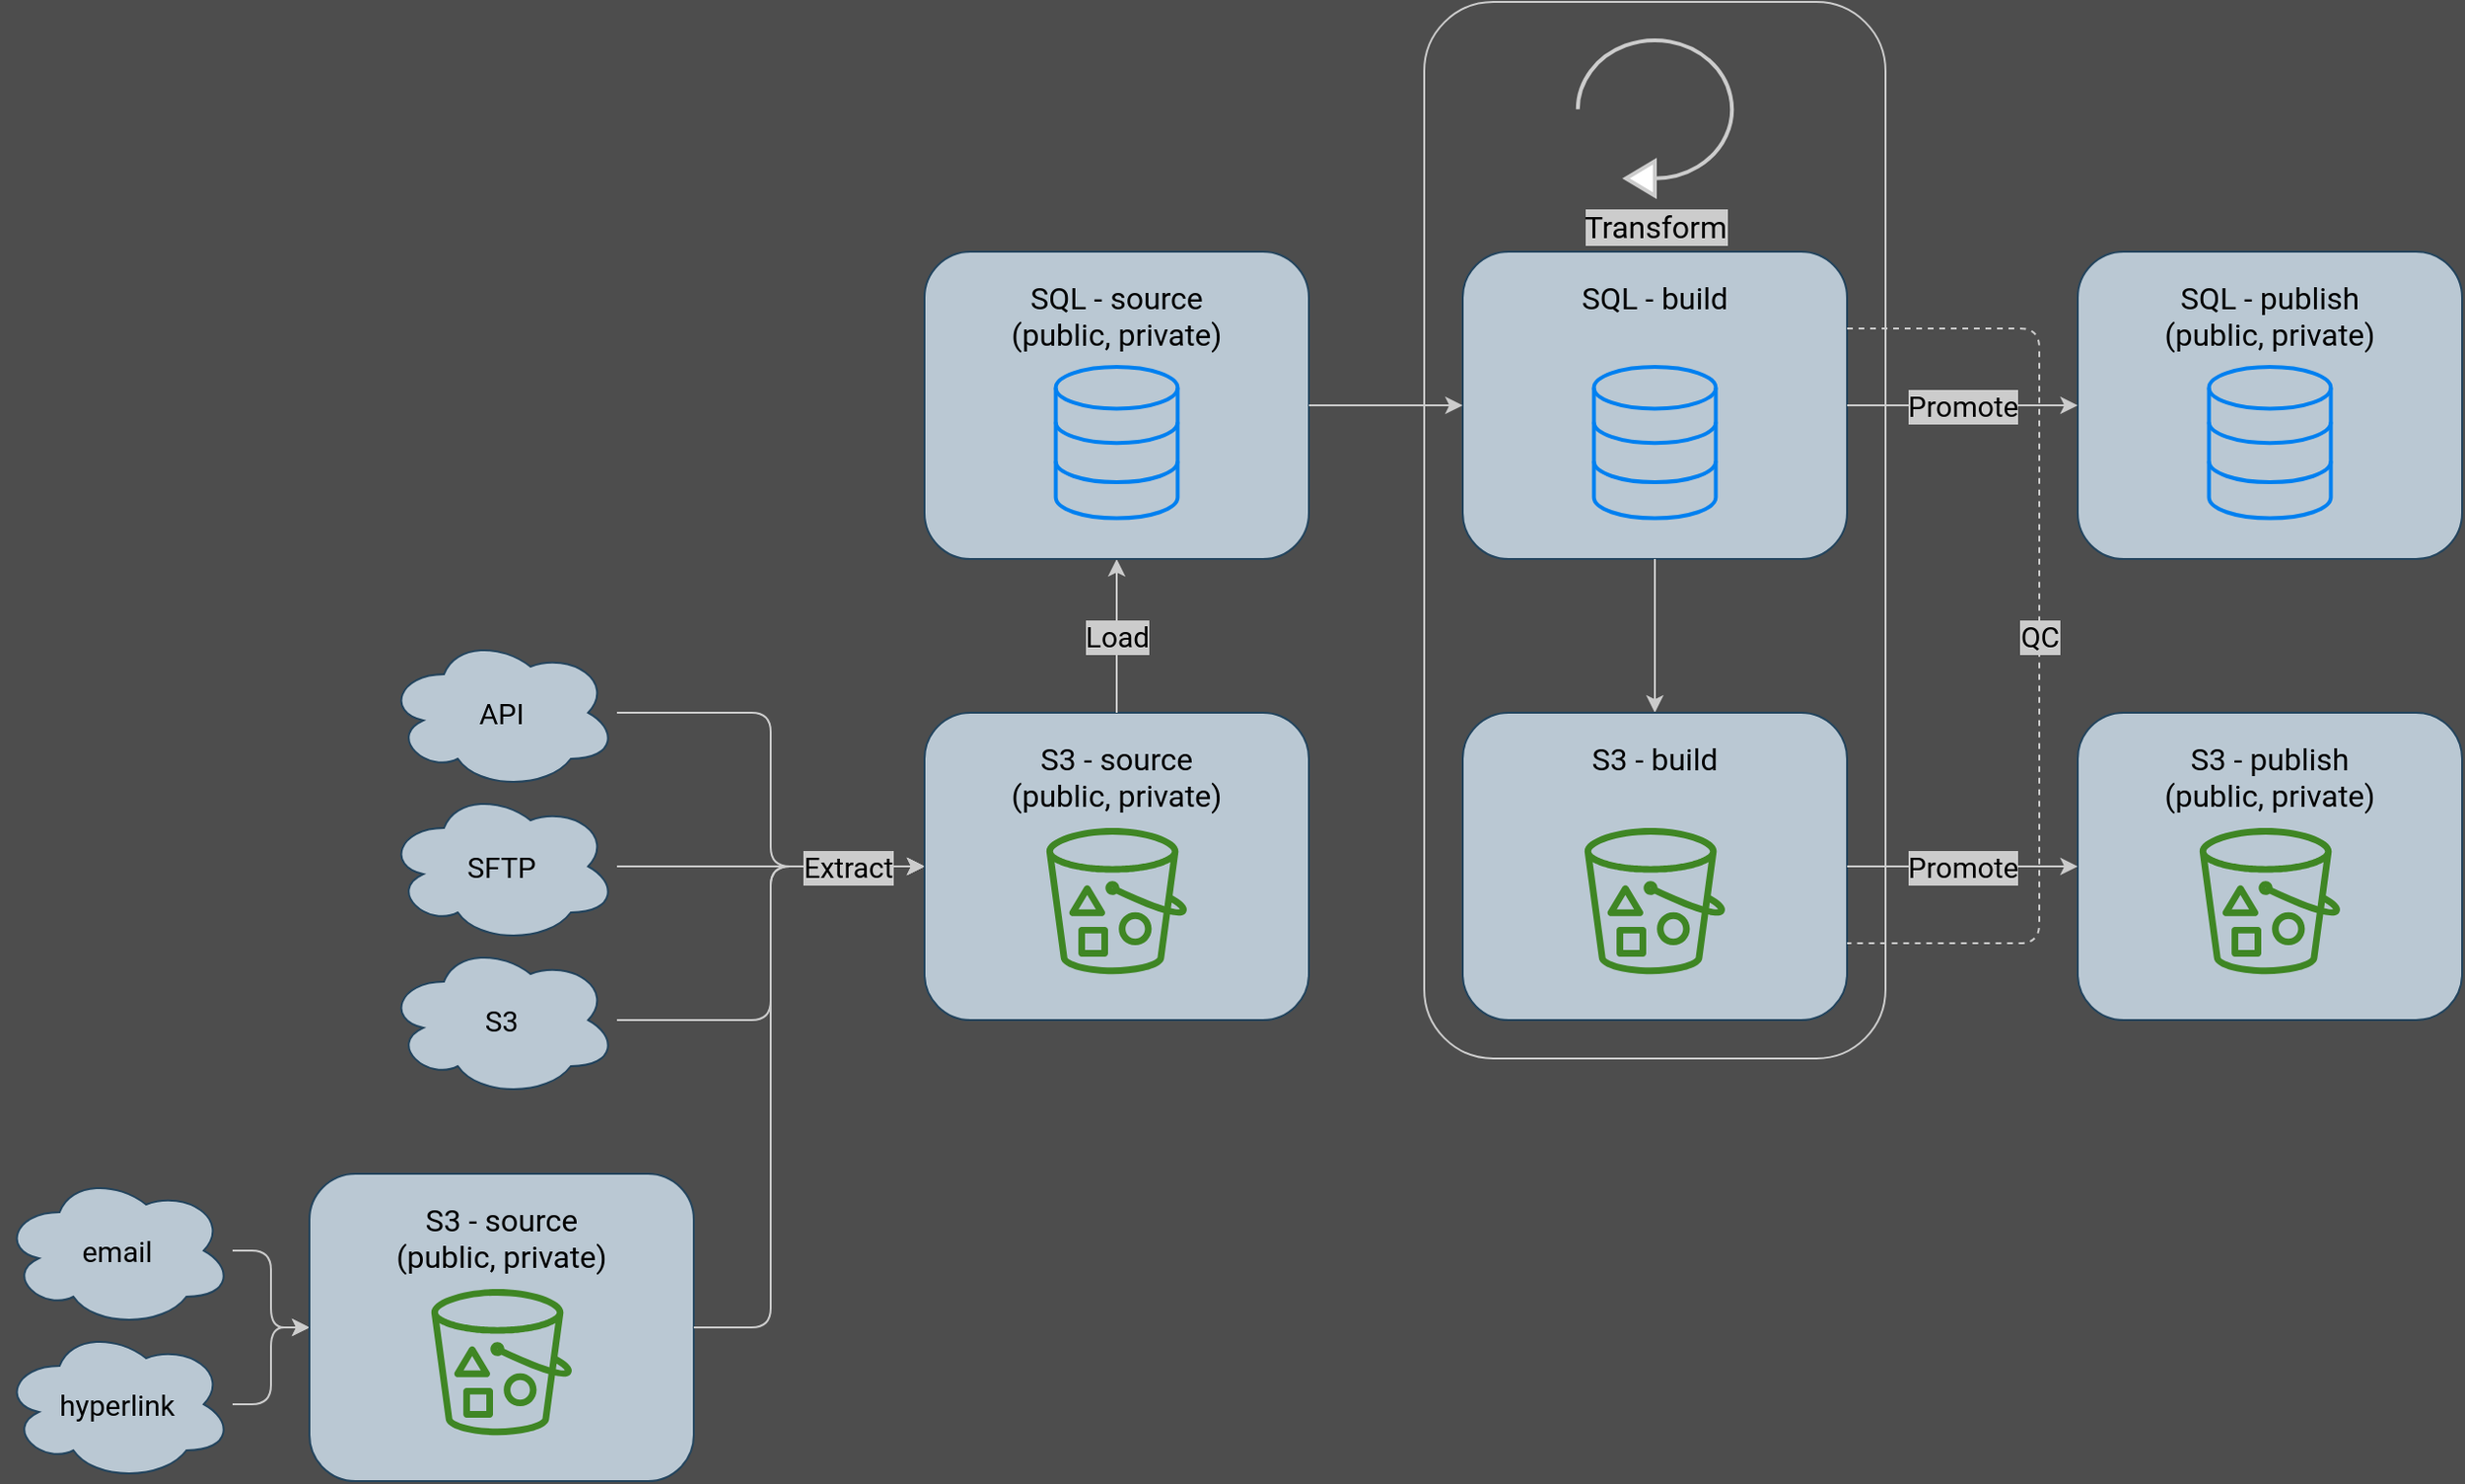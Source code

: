<mxfile scale="1" border="40">
    <diagram id="ZGiubuzTnFsMa45nnlA5" name="Page-1">
        <mxGraphModel dx="1838" dy="851" grid="0" gridSize="10" guides="1" tooltips="1" connect="1" arrows="1" fold="1" page="1" pageScale="1" pageWidth="1600" pageHeight="900" background="#4D4D4D" math="0" shadow="0">
            <root>
                <mxCell id="0"/>
                <mxCell id="1" parent="0"/>
                <mxCell id="311" value="" style="rounded=1;whiteSpace=wrap;html=1;fontFamily=Roboto;fontSource=https%3A%2F%2Ffonts.googleapis.com%2Fcss%3Ffamily%3DRoboto;fontSize=15;fontColor=#000000;fillColor=none;strokeColor=#CCCCCC;" parent="1" vertex="1">
                    <mxGeometry x="900" y="65" width="240" height="550" as="geometry"/>
                </mxCell>
                <mxCell id="293" style="edgeStyle=orthogonalEdgeStyle;shape=connector;rounded=1;html=1;entryX=0;entryY=0.5;entryDx=0;entryDy=0;labelBackgroundColor=default;strokeColor=#CCCCCC;fontFamily=Roboto;fontSource=https%3A%2F%2Ffonts.googleapis.com%2Fcss%3Ffamily%3DRoboto;fontSize=15;fontColor=#000000;endArrow=classic;" parent="1" source="29" target="152" edge="1">
                    <mxGeometry relative="1" as="geometry">
                        <Array as="points">
                            <mxPoint x="560" y="435"/>
                            <mxPoint x="560" y="515"/>
                        </Array>
                    </mxGeometry>
                </mxCell>
                <mxCell id="29" value="API" style="ellipse;shape=cloud;whiteSpace=wrap;html=1;fontSize=15;fillColor=#bac8d3;strokeColor=#23445d;fontFamily=Roboto;fontSource=https%3A%2F%2Ffonts.googleapis.com%2Fcss%3Ffamily%3DRoboto;" parent="1" vertex="1">
                    <mxGeometry x="360" y="395" width="120" height="80" as="geometry"/>
                </mxCell>
                <mxCell id="297" style="edgeStyle=orthogonalEdgeStyle;shape=connector;rounded=1;html=1;entryX=0;entryY=0.5;entryDx=0;entryDy=0;labelBackgroundColor=default;strokeColor=#CCCCCC;fontFamily=Roboto;fontSource=https%3A%2F%2Ffonts.googleapis.com%2Fcss%3Ffamily%3DRoboto;fontSize=15;fontColor=#000000;endArrow=classic;" parent="1" source="35" target="282" edge="1">
                    <mxGeometry relative="1" as="geometry"/>
                </mxCell>
                <mxCell id="35" value="email" style="ellipse;shape=cloud;whiteSpace=wrap;html=1;fontSize=15;fillColor=#bac8d3;strokeColor=#23445d;fontFamily=Roboto;fontSource=https%3A%2F%2Ffonts.googleapis.com%2Fcss%3Ffamily%3DRoboto;" parent="1" vertex="1">
                    <mxGeometry x="160" y="675.0" width="120" height="80" as="geometry"/>
                </mxCell>
                <mxCell id="299" style="edgeStyle=orthogonalEdgeStyle;shape=connector;rounded=1;html=1;entryX=0;entryY=0.5;entryDx=0;entryDy=0;labelBackgroundColor=default;strokeColor=#CCCCCC;fontFamily=Roboto;fontSource=https%3A%2F%2Ffonts.googleapis.com%2Fcss%3Ffamily%3DRoboto;fontSize=15;fontColor=#000000;endArrow=classic;" parent="1" source="36" target="282" edge="1">
                    <mxGeometry relative="1" as="geometry"/>
                </mxCell>
                <mxCell id="36" value="hyperlink" style="ellipse;shape=cloud;whiteSpace=wrap;html=1;fontSize=15;fillColor=#bac8d3;strokeColor=#23445d;fontFamily=Roboto;fontSource=https%3A%2F%2Ffonts.googleapis.com%2Fcss%3Ffamily%3DRoboto;" parent="1" vertex="1">
                    <mxGeometry x="160" y="755.0" width="120" height="80" as="geometry"/>
                </mxCell>
                <mxCell id="294" style="edgeStyle=orthogonalEdgeStyle;shape=connector;rounded=1;html=1;entryX=0;entryY=0.5;entryDx=0;entryDy=0;labelBackgroundColor=default;strokeColor=#CCCCCC;fontFamily=Roboto;fontSource=https%3A%2F%2Ffonts.googleapis.com%2Fcss%3Ffamily%3DRoboto;fontSize=15;fontColor=#000000;endArrow=classic;" parent="1" source="37" target="152" edge="1">
                    <mxGeometry relative="1" as="geometry"/>
                </mxCell>
                <mxCell id="37" value="S3" style="ellipse;shape=cloud;whiteSpace=wrap;html=1;fontSize=15;fillColor=#bac8d3;strokeColor=#23445d;fontFamily=Roboto;fontSource=https%3A%2F%2Ffonts.googleapis.com%2Fcss%3Ffamily%3DRoboto;" parent="1" vertex="1">
                    <mxGeometry x="360" y="555" width="120" height="80" as="geometry"/>
                </mxCell>
                <mxCell id="295" style="edgeStyle=orthogonalEdgeStyle;shape=connector;rounded=1;html=1;entryX=0;entryY=0.5;entryDx=0;entryDy=0;labelBackgroundColor=default;strokeColor=#CCCCCC;fontFamily=Roboto;fontSource=https%3A%2F%2Ffonts.googleapis.com%2Fcss%3Ffamily%3DRoboto;fontSize=15;fontColor=#000000;endArrow=classic;" parent="1" source="150" target="152" edge="1">
                    <mxGeometry relative="1" as="geometry"/>
                </mxCell>
                <mxCell id="150" value="SFTP" style="ellipse;shape=cloud;whiteSpace=wrap;html=1;fontSize=15;fillColor=#bac8d3;strokeColor=#23445d;fontFamily=Roboto;fontSource=https%3A%2F%2Ffonts.googleapis.com%2Fcss%3Ffamily%3DRoboto;" parent="1" vertex="1">
                    <mxGeometry x="360" y="475" width="120" height="80" as="geometry"/>
                </mxCell>
                <mxCell id="153" value="" style="group;fontFamily=Roboto;fontSource=https%3A%2F%2Ffonts.googleapis.com%2Fcss%3Ffamily%3DRoboto;fontSize=10;" parent="1" vertex="1" connectable="0">
                    <mxGeometry x="640" y="435.0" width="200" height="160" as="geometry"/>
                </mxCell>
                <mxCell id="152" value="S3 -&amp;nbsp;source&lt;br style=&quot;border-color: var(--border-color);&quot;&gt;(public, private)" style="rounded=1;whiteSpace=wrap;html=1;fontFamily=Roboto;fontSize=16;fontColor=default;align=center;strokeColor=#23445d;fillColor=#bac8d3;fillStyle=solid;verticalAlign=top;spacing=10;fontSource=https%3A%2F%2Ffonts.googleapis.com%2Fcss%3Ffamily%3DRoboto;" parent="153" vertex="1">
                    <mxGeometry width="200" height="160" as="geometry"/>
                </mxCell>
                <mxCell id="32" value="" style="sketch=0;outlineConnect=0;fontColor=#232F3E;gradientColor=none;fillColor=#3F8624;strokeColor=none;dashed=0;verticalLabelPosition=bottom;verticalAlign=top;align=center;html=1;fontSize=16;fontStyle=0;aspect=fixed;pointerEvents=1;shape=mxgraph.aws4.bucket_with_objects;fontFamily=Roboto;fontSource=https%3A%2F%2Ffonts.googleapis.com%2Fcss%3Ffamily%3DRoboto;" parent="153" vertex="1">
                    <mxGeometry x="63.415" y="60.0" width="73.171" height="76.098" as="geometry"/>
                </mxCell>
                <mxCell id="160" value="" style="group;fontFamily=Roboto;fontSource=https%3A%2F%2Ffonts.googleapis.com%2Fcss%3Ffamily%3DRoboto;fontSize=10;" parent="1" vertex="1" connectable="0">
                    <mxGeometry x="920" y="195.0" width="200" height="160" as="geometry"/>
                </mxCell>
                <mxCell id="155" value="SQL - build" style="rounded=1;whiteSpace=wrap;html=1;fontFamily=Roboto;fontSize=16;fontColor=default;align=center;strokeColor=#23445d;fillColor=#bac8d3;fillStyle=solid;verticalAlign=top;spacing=10;fontSource=https%3A%2F%2Ffonts.googleapis.com%2Fcss%3Ffamily%3DRoboto;" parent="160" vertex="1">
                    <mxGeometry width="200" height="160" as="geometry"/>
                </mxCell>
                <mxCell id="159" value="" style="html=1;verticalLabelPosition=bottom;align=center;labelBackgroundColor=#ffffff;verticalAlign=top;strokeWidth=2;strokeColor=#0080F0;shadow=0;dashed=0;shape=mxgraph.ios7.icons.data;fontSize=16;fontColor=#000000;fillColor=none;fontFamily=Roboto;fontSource=https%3A%2F%2Ffonts.googleapis.com%2Fcss%3Ffamily%3DRoboto;" parent="160" vertex="1">
                    <mxGeometry x="68.293" y="60.0" width="63.415" height="78.81" as="geometry"/>
                </mxCell>
                <mxCell id="102" value="Load" style="edgeStyle=orthogonalEdgeStyle;html=1;fontSize=15;fontColor=#000000;strokeColor=#CCCCCC;exitX=0.5;exitY=0;exitDx=0;exitDy=0;entryX=0.5;entryY=1;entryDx=0;entryDy=0;fontFamily=Roboto;fontSource=https%3A%2F%2Ffonts.googleapis.com%2Fcss%3Ffamily%3DRoboto;labelBackgroundColor=#CCCCCC;labelBorderColor=none;" parent="1" source="152" target="313" edge="1">
                    <mxGeometry relative="1" as="geometry">
                        <mxPoint x="820" y="525" as="sourcePoint"/>
                        <mxPoint x="857" y="491" as="targetPoint"/>
                        <mxPoint as="offset"/>
                    </mxGeometry>
                </mxCell>
                <mxCell id="165" value="" style="group;fontFamily=Roboto;fontSource=https%3A%2F%2Ffonts.googleapis.com%2Fcss%3Ffamily%3DRoboto;fontSize=10;" parent="1" vertex="1" connectable="0">
                    <mxGeometry x="1240" y="195.0" width="200" height="160" as="geometry"/>
                </mxCell>
                <mxCell id="166" value="SQL -&amp;nbsp;publish&lt;br&gt;(public, private)" style="rounded=1;whiteSpace=wrap;html=1;fontFamily=Roboto;fontSize=16;fontColor=default;align=center;strokeColor=#23445d;fillColor=#bac8d3;fillStyle=solid;verticalAlign=top;spacing=10;fontSource=https%3A%2F%2Ffonts.googleapis.com%2Fcss%3Ffamily%3DRoboto;" parent="165" vertex="1">
                    <mxGeometry width="200" height="160" as="geometry"/>
                </mxCell>
                <mxCell id="167" value="" style="html=1;verticalLabelPosition=bottom;align=center;labelBackgroundColor=#ffffff;verticalAlign=top;strokeWidth=2;strokeColor=#0080F0;shadow=0;dashed=0;shape=mxgraph.ios7.icons.data;fontSize=16;fontColor=#000000;fillColor=none;fontFamily=Roboto;fontSource=https%3A%2F%2Ffonts.googleapis.com%2Fcss%3Ffamily%3DRoboto;" parent="165" vertex="1">
                    <mxGeometry x="68.293" y="60.0" width="63.415" height="78.81" as="geometry"/>
                </mxCell>
                <mxCell id="168" value="Promote" style="edgeStyle=orthogonalEdgeStyle;shape=connector;rounded=1;html=1;entryX=0;entryY=0.5;entryDx=0;entryDy=0;labelBackgroundColor=#CCCCCC;strokeColor=#CCCCCC;fontFamily=Roboto;fontSize=15;fontColor=#000000;endArrow=classic;fontSource=https%3A%2F%2Ffonts.googleapis.com%2Fcss%3Ffamily%3DRoboto;labelBorderColor=none;" parent="1" source="155" target="166" edge="1">
                    <mxGeometry relative="1" as="geometry">
                        <mxPoint as="offset"/>
                    </mxGeometry>
                </mxCell>
                <mxCell id="172" value="" style="group;fontFamily=Roboto;fontSource=https%3A%2F%2Ffonts.googleapis.com%2Fcss%3Ffamily%3DRoboto;fontSize=10;" parent="1" vertex="1" connectable="0">
                    <mxGeometry x="1240" y="435" width="200" height="160" as="geometry"/>
                </mxCell>
                <mxCell id="173" value="S3 - publish&lt;br&gt;(public, private)" style="rounded=1;whiteSpace=wrap;html=1;fontFamily=Roboto;fontSize=16;fontColor=default;align=center;strokeColor=#23445d;fillColor=#bac8d3;fillStyle=solid;verticalAlign=top;spacing=10;fontSource=https%3A%2F%2Ffonts.googleapis.com%2Fcss%3Ffamily%3DRoboto;" parent="172" vertex="1">
                    <mxGeometry width="200" height="160" as="geometry"/>
                </mxCell>
                <mxCell id="174" value="" style="sketch=0;outlineConnect=0;fontColor=#232F3E;gradientColor=none;fillColor=#3F8624;strokeColor=none;dashed=0;verticalLabelPosition=bottom;verticalAlign=top;align=center;html=1;fontSize=16;fontStyle=0;aspect=fixed;pointerEvents=1;shape=mxgraph.aws4.bucket_with_objects;fontFamily=Roboto;fontSource=https%3A%2F%2Ffonts.googleapis.com%2Fcss%3Ffamily%3DRoboto;" parent="172" vertex="1">
                    <mxGeometry x="63.415" y="60.0" width="73.171" height="76.098" as="geometry"/>
                </mxCell>
                <mxCell id="185" value="" style="edgeStyle=orthogonalEdgeStyle;shape=connector;rounded=1;html=1;labelBackgroundColor=#CCCCCC;strokeColor=#CCCCCC;fontFamily=Roboto;fontSource=https%3A%2F%2Ffonts.googleapis.com%2Fcss%3Ffamily%3DRoboto;fontSize=15;fontColor=#000000;endArrow=classic;labelBorderColor=none;exitX=0.5;exitY=1;exitDx=0;exitDy=0;entryX=0.5;entryY=0;entryDx=0;entryDy=0;" parent="1" source="155" target="304" edge="1">
                    <mxGeometry relative="1" as="geometry">
                        <mxPoint x="1180" y="355" as="sourcePoint"/>
                        <mxPoint x="1180" y="395" as="targetPoint"/>
                    </mxGeometry>
                </mxCell>
                <mxCell id="281" value="" style="group;fontFamily=Roboto;fontSource=https%3A%2F%2Ffonts.googleapis.com%2Fcss%3Ffamily%3DRoboto;fontSize=10;" parent="1" vertex="1" connectable="0">
                    <mxGeometry x="320" y="675" width="200" height="160" as="geometry"/>
                </mxCell>
                <mxCell id="282" value="S3 - source&lt;br&gt;(public, private)" style="rounded=1;whiteSpace=wrap;html=1;fontFamily=Roboto;fontSize=16;fontColor=default;align=center;strokeColor=#23445d;fillColor=#bac8d3;fillStyle=solid;verticalAlign=top;spacing=10;fontSource=https%3A%2F%2Ffonts.googleapis.com%2Fcss%3Ffamily%3DRoboto;" parent="281" vertex="1">
                    <mxGeometry width="200" height="160" as="geometry"/>
                </mxCell>
                <mxCell id="283" value="" style="sketch=0;outlineConnect=0;fontColor=#232F3E;gradientColor=none;fillColor=#3F8624;strokeColor=none;dashed=0;verticalLabelPosition=bottom;verticalAlign=top;align=center;html=1;fontSize=16;fontStyle=0;aspect=fixed;pointerEvents=1;shape=mxgraph.aws4.bucket_with_objects;fontFamily=Roboto;fontSource=https%3A%2F%2Ffonts.googleapis.com%2Fcss%3Ffamily%3DRoboto;" parent="281" vertex="1">
                    <mxGeometry x="63.415" y="60.0" width="73.171" height="76.098" as="geometry"/>
                </mxCell>
                <mxCell id="149" value="Extract" style="edgeStyle=orthogonalEdgeStyle;shape=connector;rounded=1;html=1;labelBackgroundColor=#CCCCCC;strokeColor=#CCCCCC;fontFamily=Roboto;fontSize=15;fontColor=#000000;endArrow=classic;entryX=0;entryY=0.5;entryDx=0;entryDy=0;fontSource=https%3A%2F%2Ffonts.googleapis.com%2Fcss%3Ffamily%3DRoboto;exitX=1;exitY=0.5;exitDx=0;exitDy=0;labelBorderColor=none;" parent="1" source="282" target="152" edge="1">
                    <mxGeometry x="0.778" relative="1" as="geometry">
                        <mxPoint x="570" y="555" as="targetPoint"/>
                        <mxPoint x="520" y="755" as="sourcePoint"/>
                        <Array as="points">
                            <mxPoint x="560" y="755"/>
                            <mxPoint x="560" y="515"/>
                        </Array>
                        <mxPoint as="offset"/>
                    </mxGeometry>
                </mxCell>
                <mxCell id="303" value="" style="group;fontFamily=Roboto;fontSource=https%3A%2F%2Ffonts.googleapis.com%2Fcss%3Ffamily%3DRoboto;fontSize=10;" parent="1" vertex="1" connectable="0">
                    <mxGeometry x="920" y="435" width="200" height="160" as="geometry"/>
                </mxCell>
                <mxCell id="304" value="S3 - build" style="rounded=1;whiteSpace=wrap;html=1;fontFamily=Roboto;fontSize=16;fontColor=default;align=center;strokeColor=#23445d;fillColor=#bac8d3;fillStyle=solid;verticalAlign=top;spacing=10;fontSource=https%3A%2F%2Ffonts.googleapis.com%2Fcss%3Ffamily%3DRoboto;" parent="303" vertex="1">
                    <mxGeometry width="200" height="160" as="geometry"/>
                </mxCell>
                <mxCell id="305" value="" style="sketch=0;outlineConnect=0;fontColor=#232F3E;gradientColor=none;fillColor=#3F8624;strokeColor=none;dashed=0;verticalLabelPosition=bottom;verticalAlign=top;align=center;html=1;fontSize=16;fontStyle=0;aspect=fixed;pointerEvents=1;shape=mxgraph.aws4.bucket_with_objects;fontFamily=Roboto;fontSource=https%3A%2F%2Ffonts.googleapis.com%2Fcss%3Ffamily%3DRoboto;" parent="303" vertex="1">
                    <mxGeometry x="63.415" y="60.0" width="73.171" height="76.098" as="geometry"/>
                </mxCell>
                <mxCell id="310" value="Promote" style="edgeStyle=orthogonalEdgeStyle;shape=connector;rounded=1;html=1;labelBackgroundColor=#CCCCCC;strokeColor=#CCCCCC;fontFamily=Roboto;fontSize=15;fontColor=#000000;endArrow=classic;fontSource=https%3A%2F%2Ffonts.googleapis.com%2Fcss%3Ffamily%3DRoboto;labelBorderColor=none;exitX=1;exitY=0.5;exitDx=0;exitDy=0;entryX=0;entryY=0.5;entryDx=0;entryDy=0;" parent="1" source="304" target="173" edge="1">
                    <mxGeometry relative="1" as="geometry">
                        <mxPoint as="offset"/>
                        <mxPoint x="1130" y="525" as="sourcePoint"/>
                        <mxPoint x="1240" y="235" as="targetPoint"/>
                    </mxGeometry>
                </mxCell>
                <mxCell id="312" value="" style="group;fontFamily=Roboto;fontSource=https%3A%2F%2Ffonts.googleapis.com%2Fcss%3Ffamily%3DRoboto;fontSize=10;" parent="1" vertex="1" connectable="0">
                    <mxGeometry x="640" y="195.0" width="200" height="160" as="geometry"/>
                </mxCell>
                <mxCell id="313" value="SQL - source&lt;br&gt;(public, private)" style="rounded=1;whiteSpace=wrap;html=1;fontFamily=Roboto;fontSize=16;fontColor=default;align=center;strokeColor=#23445d;fillColor=#bac8d3;fillStyle=solid;verticalAlign=top;spacing=10;fontSource=https%3A%2F%2Ffonts.googleapis.com%2Fcss%3Ffamily%3DRoboto;" parent="312" vertex="1">
                    <mxGeometry width="200" height="160" as="geometry"/>
                </mxCell>
                <mxCell id="314" value="" style="html=1;verticalLabelPosition=bottom;align=center;labelBackgroundColor=#ffffff;verticalAlign=top;strokeWidth=2;strokeColor=#0080F0;shadow=0;dashed=0;shape=mxgraph.ios7.icons.data;fontSize=16;fontColor=#000000;fillColor=none;fontFamily=Roboto;fontSource=https%3A%2F%2Ffonts.googleapis.com%2Fcss%3Ffamily%3DRoboto;" parent="312" vertex="1">
                    <mxGeometry x="68.293" y="60.0" width="63.415" height="78.81" as="geometry"/>
                </mxCell>
                <mxCell id="302" value="Transform" style="html=1;verticalLabelPosition=bottom;align=center;labelBackgroundColor=#CCCCCC;verticalAlign=top;strokeWidth=2;strokeColor=#CCCCCC;shadow=0;dashed=0;shape=mxgraph.ios7.icons.reload;fontFamily=Roboto;fontSource=https%3A%2F%2Ffonts.googleapis.com%2Fcss%3Ffamily%3DRoboto;fontSize=16;fontColor=#000000;labelBorderColor=none;horizontal=1;direction=west;" parent="1" vertex="1">
                    <mxGeometry x="979.92" y="85" width="80.17" height="80.84" as="geometry"/>
                </mxCell>
                <mxCell id="315" value="" style="edgeStyle=orthogonalEdgeStyle;html=1;fontSize=15;fontColor=#000000;strokeColor=#CCCCCC;exitX=1;exitY=0.5;exitDx=0;exitDy=0;entryX=0;entryY=0.5;entryDx=0;entryDy=0;fontFamily=Roboto;fontSource=https%3A%2F%2Ffonts.googleapis.com%2Fcss%3Ffamily%3DRoboto;labelBackgroundColor=#CCCCCC;labelBorderColor=none;" parent="1" source="313" target="155" edge="1">
                    <mxGeometry relative="1" as="geometry">
                        <mxPoint x="870" y="415.0" as="sourcePoint"/>
                        <mxPoint x="870" y="335.0" as="targetPoint"/>
                        <mxPoint as="offset"/>
                    </mxGeometry>
                </mxCell>
                <mxCell id="317" value="QC" style="edgeStyle=orthogonalEdgeStyle;html=1;exitX=1;exitY=0.25;exitDx=0;exitDy=0;entryX=1;entryY=0.75;entryDx=0;entryDy=0;endArrow=none;endFill=0;strokeColor=#CCCCCC;labelBackgroundColor=#CCCCCC;fontSize=15;fontFamily=Roboto;fontColor=#000000;fontSource=https%3A%2F%2Ffonts.googleapis.com%2Fcss%3Ffamily%3DRoboto;labelBorderColor=none;dashed=1;" edge="1" parent="1" source="155" target="304">
                    <mxGeometry relative="1" as="geometry">
                        <Array as="points">
                            <mxPoint x="1220" y="235"/>
                            <mxPoint x="1220" y="555"/>
                        </Array>
                        <mxPoint as="offset"/>
                    </mxGeometry>
                </mxCell>
            </root>
        </mxGraphModel>
    </diagram>
</mxfile>